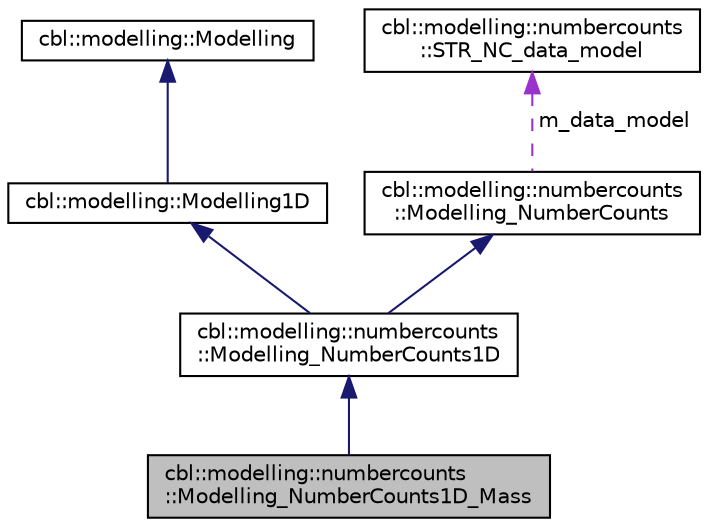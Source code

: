 digraph "cbl::modelling::numbercounts::Modelling_NumberCounts1D_Mass"
{
  edge [fontname="Helvetica",fontsize="10",labelfontname="Helvetica",labelfontsize="10"];
  node [fontname="Helvetica",fontsize="10",shape=record];
  Node5 [label="cbl::modelling::numbercounts\l::Modelling_NumberCounts1D_Mass",height=0.2,width=0.4,color="black", fillcolor="grey75", style="filled", fontcolor="black"];
  Node6 -> Node5 [dir="back",color="midnightblue",fontsize="10",style="solid",fontname="Helvetica"];
  Node6 [label="cbl::modelling::numbercounts\l::Modelling_NumberCounts1D",height=0.2,width=0.4,color="black", fillcolor="white", style="filled",URL="$d3/df9/classcbl_1_1modelling_1_1numbercounts_1_1Modelling__NumberCounts1D.html",tooltip="The class Modelling_NumberCounts1D. "];
  Node7 -> Node6 [dir="back",color="midnightblue",fontsize="10",style="solid",fontname="Helvetica"];
  Node7 [label="cbl::modelling::Modelling1D",height=0.2,width=0.4,color="black", fillcolor="white", style="filled",URL="$d3/d42/classcbl_1_1modelling_1_1Modelling1D.html",tooltip="The class Modelling1D. "];
  Node8 -> Node7 [dir="back",color="midnightblue",fontsize="10",style="solid",fontname="Helvetica"];
  Node8 [label="cbl::modelling::Modelling",height=0.2,width=0.4,color="black", fillcolor="white", style="filled",URL="$de/ddc/classcbl_1_1modelling_1_1Modelling.html",tooltip="The class Modelling. "];
  Node9 -> Node6 [dir="back",color="midnightblue",fontsize="10",style="solid",fontname="Helvetica"];
  Node9 [label="cbl::modelling::numbercounts\l::Modelling_NumberCounts",height=0.2,width=0.4,color="black", fillcolor="white", style="filled",URL="$d0/d02/classcbl_1_1modelling_1_1numbercounts_1_1Modelling__NumberCounts.html",tooltip="The class Modelling_NumberCounts. "];
  Node10 -> Node9 [dir="back",color="darkorchid3",fontsize="10",style="dashed",label=" m_data_model" ,fontname="Helvetica"];
  Node10 [label="cbl::modelling::numbercounts\l::STR_NC_data_model",height=0.2,width=0.4,color="black", fillcolor="white", style="filled",URL="$df/d10/structcbl_1_1modelling_1_1numbercounts_1_1STR__NC__data__model.html",tooltip="the structure STR_NC_data_model "];
}
